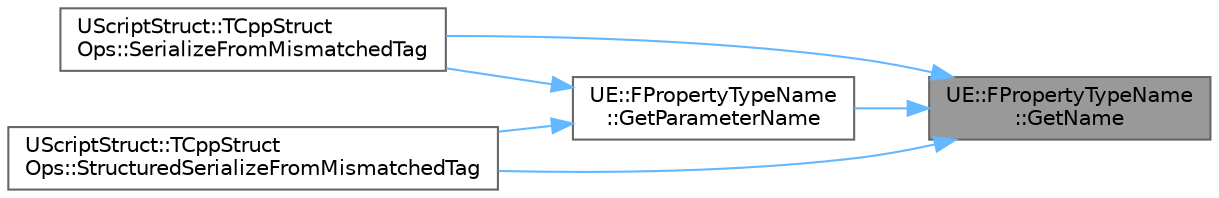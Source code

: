 digraph "UE::FPropertyTypeName::GetName"
{
 // INTERACTIVE_SVG=YES
 // LATEX_PDF_SIZE
  bgcolor="transparent";
  edge [fontname=Helvetica,fontsize=10,labelfontname=Helvetica,labelfontsize=10];
  node [fontname=Helvetica,fontsize=10,shape=box,height=0.2,width=0.4];
  rankdir="RL";
  Node1 [id="Node000001",label="UE::FPropertyTypeName\l::GetName",height=0.2,width=0.4,color="gray40", fillcolor="grey60", style="filled", fontcolor="black",tooltip="Returns the type at the root of this property type name."];
  Node1 -> Node2 [id="edge1_Node000001_Node000002",dir="back",color="steelblue1",style="solid",tooltip=" "];
  Node2 [id="Node000002",label="UE::FPropertyTypeName\l::GetParameterName",height=0.2,width=0.4,color="grey40", fillcolor="white", style="filled",URL="$d9/d1f/classUE_1_1FPropertyTypeName.html#af238bcbfc116a0beba2c8d1a19b953dd",tooltip="Returns the indexed parameter type name under the root of this property type name."];
  Node2 -> Node3 [id="edge2_Node000002_Node000003",dir="back",color="steelblue1",style="solid",tooltip=" "];
  Node3 [id="Node000003",label="UScriptStruct::TCppStruct\lOps::SerializeFromMismatchedTag",height=0.2,width=0.4,color="grey40", fillcolor="white", style="filled",URL="$d0/dca/structUScriptStruct_1_1TCppStructOps.html#a2dac9b370affe21c7075d3bc5fa6a918",tooltip="Serialize this structure, from some other tag."];
  Node2 -> Node4 [id="edge3_Node000002_Node000004",dir="back",color="steelblue1",style="solid",tooltip=" "];
  Node4 [id="Node000004",label="UScriptStruct::TCppStruct\lOps::StructuredSerializeFromMismatchedTag",height=0.2,width=0.4,color="grey40", fillcolor="white", style="filled",URL="$d0/dca/structUScriptStruct_1_1TCppStructOps.html#a7ef2aca65627913838a9b1b7f4a5912f",tooltip=" "];
  Node1 -> Node3 [id="edge4_Node000001_Node000003",dir="back",color="steelblue1",style="solid",tooltip=" "];
  Node1 -> Node4 [id="edge5_Node000001_Node000004",dir="back",color="steelblue1",style="solid",tooltip=" "];
}
